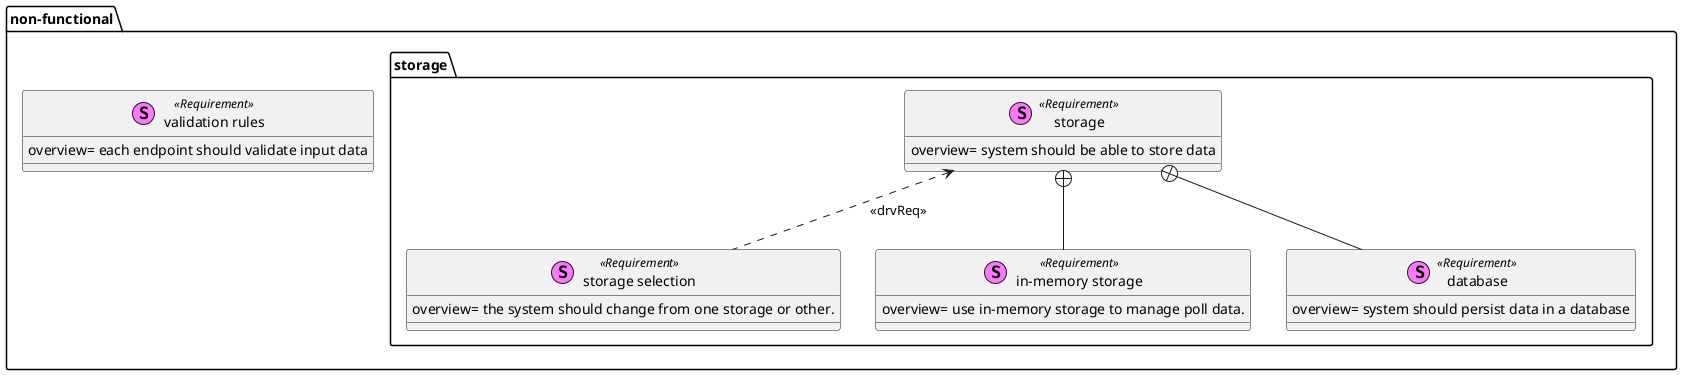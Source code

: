 @startuml

package "non-functional" {
    stereotype "validation rules" AS validator <<Requirement>> {
        overview= each endpoint should validate input data
    }


    package "storage" {
        stereotype "storage selection" AS switch <<Requirement>> {
            overview= the system should change from one storage or other.
        }

        stereotype "in-memory storage" AS storage_memory <<Requirement>> {
            overview= use in-memory storage to manage poll data.
        }

        stereotype "database" AS db <<Requirement>> {
            overview= system should persist data in a database
        }

        stereotype "storage" AS storage <<Requirement>> {
            overview= system should be able to store data
        }
        storage +-- storage_memory
        storage +-- db
        storage <.. switch: <<drvReq>>
    }
}

@enduml

    stereotype "" AS <<Requirement>> {
        overview=
    }
